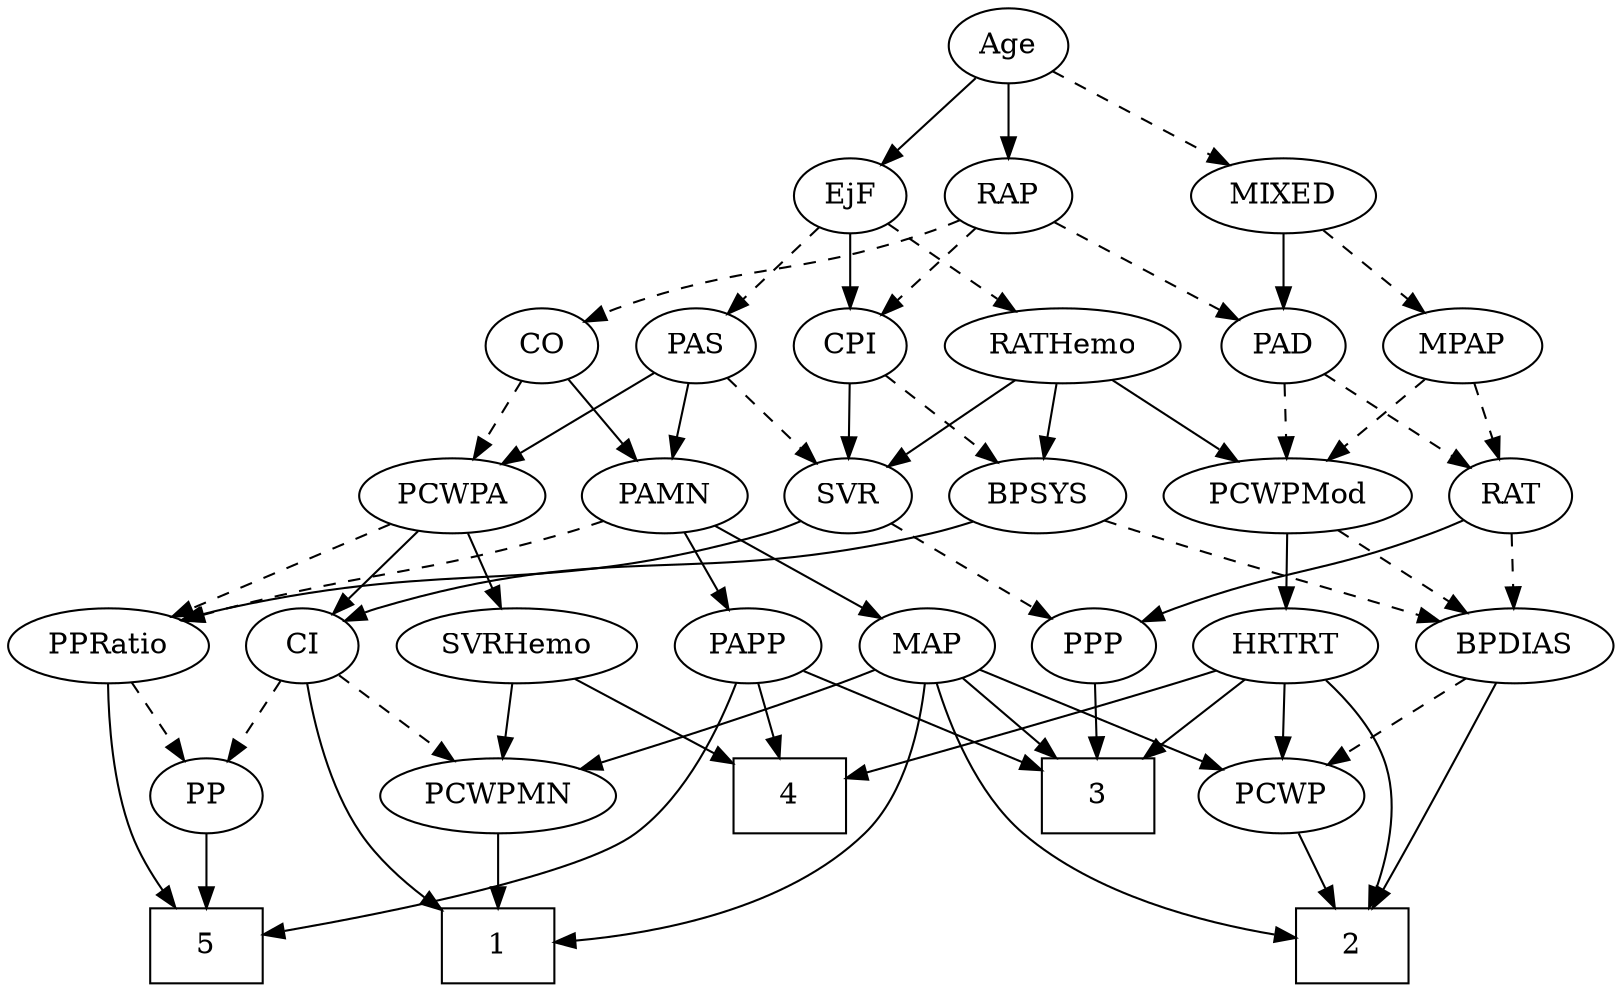 strict digraph {
	graph [bb="0,0,702.89,468"];
	node [label="\N"];
	1	[height=0.5,
		pos="233.65,18",
		shape=box,
		width=0.75];
	2	[height=0.5,
		pos="589.65,18",
		shape=box,
		width=0.75];
	3	[height=0.5,
		pos="476.65,90",
		shape=box,
		width=0.75];
	4	[height=0.5,
		pos="328.65,90",
		shape=box,
		width=0.75];
	5	[height=0.5,
		pos="62.646,18",
		shape=box,
		width=0.75];
	Age	[height=0.5,
		pos="442.65,450",
		width=0.75];
	EjF	[height=0.5,
		pos="442.65,378",
		width=0.75];
	Age -> EjF	[pos="e,442.65,396.1 442.65,431.7 442.65,423.98 442.65,414.71 442.65,406.11",
		style=solid];
	RAP	[height=0.5,
		pos="369.65,378",
		width=0.77632];
	Age -> RAP	[pos="e,384.65,393.38 427.87,434.83 417.55,424.94 403.59,411.55 391.92,400.36",
		style=solid];
	MIXED	[height=0.5,
		pos="560.65,378",
		width=1.1193];
	Age -> MIXED	[pos="e,537.48,392.74 462.13,437.44 480.23,426.7 507.51,410.52 528.78,397.9",
		style=dashed];
	PAS	[height=0.5,
		pos="297.65,306",
		width=0.75];
	EjF -> PAS	[pos="e,319.13,317.37 421.25,366.67 396.73,354.83 356.33,335.33 328.43,321.86",
		style=dashed];
	RATHemo	[height=0.5,
		pos="463.65,306",
		width=1.3721];
	EjF -> RATHemo	[pos="e,458.46,324.28 447.73,360.05 450.07,352.26 452.9,342.82 455.52,334.08",
		style=dashed];
	CPI	[height=0.5,
		pos="369.65,306",
		width=0.75];
	EjF -> CPI	[pos="e,384.4,321.14 427.87,362.83 417.48,352.87 403.4,339.37 391.69,328.14",
		style=solid];
	PAD	[height=0.5,
		pos="560.65,306",
		width=0.79437];
	RAP -> PAD	[pos="e,538.13,317.31 391.36,366.46 396.33,364.21 401.63,361.93 406.65,360 456.64,340.78 471.47,342.73 521.65,324 524.01,323.12 526.43,\
322.17 528.86,321.19",
		style=dashed];
	CO	[height=0.5,
		pos="225.65,306",
		width=0.75];
	RAP -> CO	[pos="e,246.88,317.32 348.09,366.52 323.66,354.65 283.68,335.21 256.08,321.79",
		style=dashed];
	RAP -> CPI	[pos="e,369.65,324.1 369.65,359.7 369.65,351.98 369.65,342.71 369.65,334.11",
		style=dashed];
	MPAP	[height=0.5,
		pos="642.65,306",
		width=0.97491];
	MIXED -> MPAP	[pos="e,625.17,321.92 578.44,361.81 589.8,352.11 604.7,339.39 617.29,328.64",
		style=dashed];
	MIXED -> PAD	[pos="e,560.65,324.1 560.65,359.7 560.65,351.98 560.65,342.71 560.65,334.11",
		style=solid];
	RAT	[height=0.5,
		pos="658.65,234",
		width=0.75827];
	MPAP -> RAT	[pos="e,654.7,252.28 646.52,288.05 648.3,280.26 650.46,270.82 652.46,262.08",
		style=dashed];
	PCWPMod	[height=0.5,
		pos="561.65,234",
		width=1.4443];
	MPAP -> PCWPMod	[pos="e,580.21,251.04 625.47,290.15 614.57,280.74 600.26,268.37 587.95,257.73",
		style=dashed];
	BPSYS	[height=0.5,
		pos="453.65,234",
		width=1.0471];
	BPDIAS	[height=0.5,
		pos="660.65,162",
		width=1.1735];
	BPSYS -> BPDIAS	[pos="e,628.55,173.71 482.68,222.35 488.62,220.22 494.82,218.01 500.65,216 548.86,199.32 561.22,196.07 609.65,180 612.7,178.99 615.86,\
177.94 619.04,176.88",
		style=dashed];
	CI	[height=0.5,
		pos="124.65,162",
		width=0.75];
	BPSYS -> CI	[pos="e,145.17,173.97 425.6,221.81 419.43,219.65 412.87,217.56 406.65,216 299.48,189.07 266.43,211.94 160.65,180 158.71,179.42 156.75,\
178.74 154.79,178.01",
		style=solid];
	PAD -> RAT	[pos="e,640.63,247.87 579.08,291.83 594.09,281.11 615.48,265.83 632.31,253.82",
		style=dashed];
	PAD -> PCWPMod	[pos="e,561.4,252.1 560.89,287.7 561,279.98 561.14,270.71 561.26,262.11",
		style=dashed];
	PAMN	[height=0.5,
		pos="287.65,234",
		width=1.011];
	CO -> PAMN	[pos="e,273.66,250.8 238.8,290.15 246.95,280.94 257.61,268.91 266.89,258.43",
		style=solid];
	PCWPA	[height=0.5,
		pos="191.65,234",
		width=1.1555];
	CO -> PCWPA	[pos="e,199.96,252.12 217.76,288.76 213.8,280.61 208.9,270.53 204.42,261.31",
		style=dashed];
	PAS -> PAMN	[pos="e,290.11,252.28 295.23,288.05 294.12,280.35 292.79,271.03 291.56,262.36",
		style=solid];
	SVR	[height=0.5,
		pos="369.65,234",
		width=0.77632];
	PAS -> SVR	[pos="e,354.85,249.38 312.22,290.83 322.4,280.94 336.17,267.55 347.68,256.36",
		style=dashed];
	PAS -> PCWPA	[pos="e,213.56,249.47 279.18,292.81 263.41,282.39 240.41,267.2 221.95,255.01",
		style=solid];
	MAP	[height=0.5,
		pos="399.65,162",
		width=0.84854];
	PAMN -> MAP	[pos="e,379.25,175.75 309.24,219.5 326.69,208.6 351.42,193.14 370.6,181.15",
		style=solid];
	PPRatio	[height=0.5,
		pos="39.646,162",
		width=1.1013];
	PAMN -> PPRatio	[pos="e,69.547,173.93 260.24,221.99 254.48,219.86 248.4,217.75 242.65,216 175.4,195.54 156.16,199.55 88.646,180 85.533,179.1 82.326,178.11 \
79.113,177.09",
		style=dashed];
	PAPP	[height=0.5,
		pos="319.65,162",
		width=0.88464];
	PAMN -> PAPP	[pos="e,311.97,179.79 295.39,216.05 299.09,207.97 303.59,198.12 307.71,189.11",
		style=solid];
	RATHemo -> BPSYS	[pos="e,456.09,252.1 461.17,287.7 460.07,279.98 458.75,270.71 457.52,262.11",
		style=solid];
	RATHemo -> SVR	[pos="e,387.29,248.14 442.78,289.46 428.86,279.09 410.44,265.38 395.58,254.31",
		style=solid];
	RATHemo -> PCWPMod	[pos="e,539.96,250.49 485.4,289.46 498.97,279.77 516.64,267.15 531.55,256.5",
		style=solid];
	CPI -> BPSYS	[pos="e,435.76,249.91 385.84,291.5 397.8,281.54 414.31,267.78 428.04,256.34",
		style=dashed];
	CPI -> SVR	[pos="e,369.65,252.1 369.65,287.7 369.65,279.98 369.65,270.71 369.65,262.11",
		style=solid];
	RAT -> BPDIAS	[pos="e,660.16,180.1 659.14,215.7 659.36,207.98 659.63,198.71 659.87,190.11",
		style=dashed];
	PPP	[height=0.5,
		pos="475.65,162",
		width=0.75];
	RAT -> PPP	[pos="e,496.77,173.52 637.52,222.48 632.69,220.22 627.53,217.94 622.65,216 574.43,196.89 559.86,199.11 511.65,180 509.82,179.27 507.95,\
178.5 506.07,177.69",
		style=solid];
	SVR -> PPP	[pos="e,457.21,175.17 388.6,220.49 405.36,209.42 429.99,193.15 448.78,180.74",
		style=dashed];
	SVR -> PPRatio	[pos="e,68.917,174.16 348.52,222.05 343.43,219.76 337.93,217.57 332.65,216 227.56,184.8 195.12,206.08 88.646,180 85.309,179.18 81.879,\
178.23 78.456,177.2",
		style=solid];
	PCWPMod -> BPDIAS	[pos="e,639.75,177.77 583.62,217.46 597.62,207.57 615.93,194.62 631.18,183.83",
		style=dashed];
	HRTRT	[height=0.5,
		pos="560.65,162",
		width=1.1013];
	PCWPMod -> HRTRT	[pos="e,560.89,180.1 561.4,215.7 561.29,207.98 561.16,198.71 561.03,190.11",
		style=solid];
	SVRHemo	[height=0.5,
		pos="219.65,162",
		width=1.3902];
	PCWPA -> SVRHemo	[pos="e,212.74,180.28 198.42,216.05 201.58,208.18 205.4,198.62 208.93,189.79",
		style=solid];
	PCWPA -> PPRatio	[pos="e,66.458,175.35 164.12,220.32 139.33,208.9 102.72,192.05 75.613,179.56",
		style=dashed];
	PCWPA -> CI	[pos="e,138.87,177.86 176.44,217.12 167.46,207.73 155.94,195.7 146.05,185.36",
		style=solid];
	PCWPMN	[height=0.5,
		pos="233.65,90",
		width=1.3902];
	PCWPMN -> 1	[pos="e,233.65,36.104 233.65,71.697 233.65,63.983 233.65,54.712 233.65,46.112",
		style=solid];
	SVRHemo -> 4	[pos="e,301.85,108.21 243.03,145.98 257.6,136.63 276.62,124.41 293.04,113.87",
		style=solid];
	SVRHemo -> PCWPMN	[pos="e,230.23,108.1 223.11,143.7 224.65,135.98 226.5,126.71 228.22,118.11",
		style=solid];
	BPDIAS -> 2	[pos="e,598.88,36.105 652.74,144.18 644.25,126.22 630.27,96.963 617.65,72 613.21,63.228 608.24,53.714 603.73,45.2",
		style=solid];
	PCWP	[height=0.5,
		pos="558.65,90",
		width=0.97491];
	BPDIAS -> PCWP	[pos="e,578.86,104.87 639.01,146.15 624.02,135.86 603.87,122.04 587.51,110.81",
		style=dashed];
	MAP -> 1	[pos="e,260.74,23.426 397.11,144.06 393.32,124.34 384.39,91.938 364.65,72 339.17,46.27 299.52,32.591 270.52,25.621",
		style=solid];
	MAP -> 2	[pos="e,562.45,22.219 403.28,143.87 408.35,123.97 419.42,91.395 440.65,72 471.83,43.504 519.35,30.117 552.3,23.97",
		style=solid];
	MAP -> 3	[pos="e,457.72,108.2 415.6,146.5 425.55,137.45 438.6,125.59 450.08,115.15",
		style=solid];
	MAP -> PCWPMN	[pos="e,265.28,104.04 375.75,150.51 370.76,148.34 365.54,146.09 360.65,144 332.03,131.79 299.67,118.29 274.77,107.97",
		style=solid];
	MAP -> PCWP	[pos="e,532.83,102.37 423.45,150.52 449.95,138.85 493.04,119.88 523.44,106.5",
		style=solid];
	PP	[height=0.5,
		pos="62.646,90",
		width=0.75];
	PP -> 5	[pos="e,62.646,36.104 62.646,71.697 62.646,63.983 62.646,54.712 62.646,46.112",
		style=solid];
	PPP -> 3	[pos="e,476.4,108.1 475.89,143.7 476,135.98 476.14,126.71 476.26,118.11",
		style=solid];
	PPRatio -> 5	[pos="e,47.037,36.226 32.9,144.26 26.572,126.12 19.119,96.478 26.646,72 29.655,62.215 35.153,52.616 40.962,44.334",
		style=solid];
	PPRatio -> PP	[pos="e,57.13,107.79 45.214,144.05 47.842,136.06 51.038,126.33 53.972,117.4",
		style=dashed];
	PCWP -> 2	[pos="e,582,36.275 566.15,72.055 569.68,64.091 573.96,54.411 577.91,45.51",
		style=solid];
	CI -> 1	[pos="e,211.28,36.113 131.86,144.58 140.5,125.94 156.14,95.099 174.65,72 183.07,61.485 193.67,51.266 203.56,42.652",
		style=solid];
	CI -> PCWPMN	[pos="e,210.33,105.97 143.63,148.81 159.64,138.53 182.89,123.6 201.75,111.49",
		style=dashed];
	CI -> PP	[pos="e,75.776,105.82 111.5,146.15 103.11,136.69 92.086,124.24 82.631,113.56",
		style=dashed];
	PAPP -> 3	[pos="e,449.53,103.09 343.83,150.22 369.6,138.73 410.68,120.41 440.34,107.19",
		style=solid];
	PAPP -> 4	[pos="e,326.45,108.1 321.87,143.7 322.86,135.98 324.05,126.71 325.16,118.11",
		style=solid];
	PAPP -> 5	[pos="e,80.287,36.198 295.03,150.51 289.65,148.3 283.98,146.03 278.65,144 232.92,126.62 217.52,131.55 174.65,108 142.08,90.107 109.32,\
62.727 87.719,43.062",
		style=solid];
	HRTRT -> 2	[pos="e,596.86,36.186 577.51,145.6 586.88,135.86 597.63,122.41 602.65,108 609.68,87.812 605.47,63.765 600.03,45.759",
		style=solid];
	HRTRT -> 3	[pos="e,497.2,108.13 542.42,145.81 531.5,136.71 517.37,124.94 505.01,114.64",
		style=solid];
	HRTRT -> 4	[pos="e,355.76,98.376 530.41,150.23 524.22,148.11 517.74,145.94 511.65,144 461.37,128.01 402.7,111.37 365.62,101.1",
		style=solid];
	HRTRT -> PCWP	[pos="e,559.14,108.1 560.15,143.7 559.93,135.98 559.67,126.71 559.42,118.11",
		style=solid];
}
